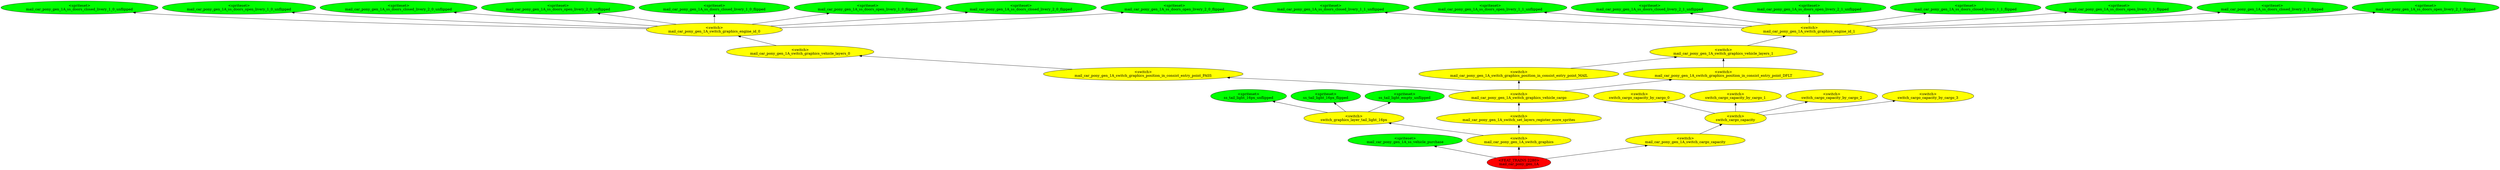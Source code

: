 digraph {
rankdir="BT"
ss_tail_light_16px_unflipped [fillcolor=green style="filled" label="<spriteset>\nss_tail_light_16px_unflipped"]
ss_tail_light_16px_flipped [fillcolor=green style="filled" label="<spriteset>\nss_tail_light_16px_flipped"]
ss_tail_light_empty_unflipped [fillcolor=green style="filled" label="<spriteset>\nss_tail_light_empty_unflipped"]
switch_graphics_layer_tail_light_16px [fillcolor=yellow style="filled" label="<switch>\nswitch_graphics_layer_tail_light_16px"]
switch_cargo_capacity_by_cargo_0 [fillcolor=yellow style="filled" label="<switch>\nswitch_cargo_capacity_by_cargo_0"]
switch_cargo_capacity_by_cargo_1 [fillcolor=yellow style="filled" label="<switch>\nswitch_cargo_capacity_by_cargo_1"]
switch_cargo_capacity_by_cargo_2 [fillcolor=yellow style="filled" label="<switch>\nswitch_cargo_capacity_by_cargo_2"]
switch_cargo_capacity_by_cargo_3 [fillcolor=yellow style="filled" label="<switch>\nswitch_cargo_capacity_by_cargo_3"]
switch_cargo_capacity [fillcolor=yellow style="filled" label="<switch>\nswitch_cargo_capacity"]
mail_car_pony_gen_1A_ss_doors_closed_livery_1_0_unflipped [fillcolor=green style="filled" label="<spriteset>\nmail_car_pony_gen_1A_ss_doors_closed_livery_1_0_unflipped"]
mail_car_pony_gen_1A_ss_doors_open_livery_1_0_unflipped [fillcolor=green style="filled" label="<spriteset>\nmail_car_pony_gen_1A_ss_doors_open_livery_1_0_unflipped"]
mail_car_pony_gen_1A_ss_doors_closed_livery_2_0_unflipped [fillcolor=green style="filled" label="<spriteset>\nmail_car_pony_gen_1A_ss_doors_closed_livery_2_0_unflipped"]
mail_car_pony_gen_1A_ss_doors_open_livery_2_0_unflipped [fillcolor=green style="filled" label="<spriteset>\nmail_car_pony_gen_1A_ss_doors_open_livery_2_0_unflipped"]
mail_car_pony_gen_1A_ss_doors_closed_livery_1_0_flipped [fillcolor=green style="filled" label="<spriteset>\nmail_car_pony_gen_1A_ss_doors_closed_livery_1_0_flipped"]
mail_car_pony_gen_1A_ss_doors_open_livery_1_0_flipped [fillcolor=green style="filled" label="<spriteset>\nmail_car_pony_gen_1A_ss_doors_open_livery_1_0_flipped"]
mail_car_pony_gen_1A_ss_doors_closed_livery_2_0_flipped [fillcolor=green style="filled" label="<spriteset>\nmail_car_pony_gen_1A_ss_doors_closed_livery_2_0_flipped"]
mail_car_pony_gen_1A_ss_doors_open_livery_2_0_flipped [fillcolor=green style="filled" label="<spriteset>\nmail_car_pony_gen_1A_ss_doors_open_livery_2_0_flipped"]
mail_car_pony_gen_1A_switch_graphics_engine_id_0 [fillcolor=yellow style="filled" label="<switch>\nmail_car_pony_gen_1A_switch_graphics_engine_id_0"]
mail_car_pony_gen_1A_switch_graphics_vehicle_layers_0 [fillcolor=yellow style="filled" label="<switch>\nmail_car_pony_gen_1A_switch_graphics_vehicle_layers_0"]
mail_car_pony_gen_1A_ss_doors_closed_livery_1_1_unflipped [fillcolor=green style="filled" label="<spriteset>\nmail_car_pony_gen_1A_ss_doors_closed_livery_1_1_unflipped"]
mail_car_pony_gen_1A_ss_doors_open_livery_1_1_unflipped [fillcolor=green style="filled" label="<spriteset>\nmail_car_pony_gen_1A_ss_doors_open_livery_1_1_unflipped"]
mail_car_pony_gen_1A_ss_doors_closed_livery_2_1_unflipped [fillcolor=green style="filled" label="<spriteset>\nmail_car_pony_gen_1A_ss_doors_closed_livery_2_1_unflipped"]
mail_car_pony_gen_1A_ss_doors_open_livery_2_1_unflipped [fillcolor=green style="filled" label="<spriteset>\nmail_car_pony_gen_1A_ss_doors_open_livery_2_1_unflipped"]
mail_car_pony_gen_1A_ss_doors_closed_livery_1_1_flipped [fillcolor=green style="filled" label="<spriteset>\nmail_car_pony_gen_1A_ss_doors_closed_livery_1_1_flipped"]
mail_car_pony_gen_1A_ss_doors_open_livery_1_1_flipped [fillcolor=green style="filled" label="<spriteset>\nmail_car_pony_gen_1A_ss_doors_open_livery_1_1_flipped"]
mail_car_pony_gen_1A_ss_doors_closed_livery_2_1_flipped [fillcolor=green style="filled" label="<spriteset>\nmail_car_pony_gen_1A_ss_doors_closed_livery_2_1_flipped"]
mail_car_pony_gen_1A_ss_doors_open_livery_2_1_flipped [fillcolor=green style="filled" label="<spriteset>\nmail_car_pony_gen_1A_ss_doors_open_livery_2_1_flipped"]
mail_car_pony_gen_1A_switch_graphics_engine_id_1 [fillcolor=yellow style="filled" label="<switch>\nmail_car_pony_gen_1A_switch_graphics_engine_id_1"]
mail_car_pony_gen_1A_switch_graphics_vehicle_layers_1 [fillcolor=yellow style="filled" label="<switch>\nmail_car_pony_gen_1A_switch_graphics_vehicle_layers_1"]
mail_car_pony_gen_1A_switch_graphics_position_in_consist_entry_point_PASS [fillcolor=yellow style="filled" label="<switch>\nmail_car_pony_gen_1A_switch_graphics_position_in_consist_entry_point_PASS"]
mail_car_pony_gen_1A_switch_graphics_position_in_consist_entry_point_MAIL [fillcolor=yellow style="filled" label="<switch>\nmail_car_pony_gen_1A_switch_graphics_position_in_consist_entry_point_MAIL"]
mail_car_pony_gen_1A_switch_graphics_position_in_consist_entry_point_DFLT [fillcolor=yellow style="filled" label="<switch>\nmail_car_pony_gen_1A_switch_graphics_position_in_consist_entry_point_DFLT"]
mail_car_pony_gen_1A_switch_graphics_vehicle_cargo [fillcolor=yellow style="filled" label="<switch>\nmail_car_pony_gen_1A_switch_graphics_vehicle_cargo"]
mail_car_pony_gen_1A_ss_vehicle_purchase [fillcolor=green style="filled" label="<spriteset>\nmail_car_pony_gen_1A_ss_vehicle_purchase"]
mail_car_pony_gen_1A_switch_set_layers_register_more_sprites [fillcolor=yellow style="filled" label="<switch>\nmail_car_pony_gen_1A_switch_set_layers_register_more_sprites"]
mail_car_pony_gen_1A_switch_graphics [fillcolor=yellow style="filled" label="<switch>\nmail_car_pony_gen_1A_switch_graphics"]
mail_car_pony_gen_1A_switch_cargo_capacity [fillcolor=yellow style="filled" label="<switch>\nmail_car_pony_gen_1A_switch_cargo_capacity"]
mail_car_pony_gen_1A [fillcolor=red style="filled" label="<FEAT_TRAINS 2280>\nmail_car_pony_gen_1A"]
mail_car_pony_gen_1A_switch_graphics_vehicle_layers_1->mail_car_pony_gen_1A_switch_graphics_engine_id_1
mail_car_pony_gen_1A_switch_graphics_engine_id_1->mail_car_pony_gen_1A_ss_doors_closed_livery_2_1_flipped
mail_car_pony_gen_1A_switch_graphics_position_in_consist_entry_point_DFLT->mail_car_pony_gen_1A_switch_graphics_vehicle_layers_1
mail_car_pony_gen_1A_switch_graphics_vehicle_cargo->mail_car_pony_gen_1A_switch_graphics_position_in_consist_entry_point_MAIL
mail_car_pony_gen_1A_switch_cargo_capacity->switch_cargo_capacity
mail_car_pony_gen_1A->mail_car_pony_gen_1A_ss_vehicle_purchase
mail_car_pony_gen_1A_switch_graphics->mail_car_pony_gen_1A_switch_set_layers_register_more_sprites
mail_car_pony_gen_1A_switch_graphics_engine_id_0->mail_car_pony_gen_1A_ss_doors_closed_livery_1_0_flipped
mail_car_pony_gen_1A_switch_graphics_engine_id_0->mail_car_pony_gen_1A_ss_doors_closed_livery_1_0_unflipped
switch_graphics_layer_tail_light_16px->ss_tail_light_16px_flipped
mail_car_pony_gen_1A_switch_set_layers_register_more_sprites->mail_car_pony_gen_1A_switch_graphics_vehicle_cargo
mail_car_pony_gen_1A_switch_graphics_engine_id_1->mail_car_pony_gen_1A_ss_doors_closed_livery_1_1_flipped
mail_car_pony_gen_1A_switch_graphics_vehicle_layers_0->mail_car_pony_gen_1A_switch_graphics_engine_id_0
switch_cargo_capacity->switch_cargo_capacity_by_cargo_1
mail_car_pony_gen_1A_switch_graphics_engine_id_0->mail_car_pony_gen_1A_ss_doors_open_livery_1_0_flipped
mail_car_pony_gen_1A_switch_graphics_engine_id_1->mail_car_pony_gen_1A_ss_doors_closed_livery_2_1_unflipped
mail_car_pony_gen_1A_switch_graphics_engine_id_0->mail_car_pony_gen_1A_ss_doors_open_livery_2_0_flipped
mail_car_pony_gen_1A_switch_graphics_engine_id_1->mail_car_pony_gen_1A_ss_doors_open_livery_2_1_unflipped
switch_graphics_layer_tail_light_16px->ss_tail_light_empty_unflipped
mail_car_pony_gen_1A_switch_graphics_engine_id_0->mail_car_pony_gen_1A_ss_doors_closed_livery_2_0_flipped
mail_car_pony_gen_1A_switch_graphics_vehicle_cargo->mail_car_pony_gen_1A_switch_graphics_position_in_consist_entry_point_DFLT
switch_cargo_capacity->switch_cargo_capacity_by_cargo_3
switch_cargo_capacity->switch_cargo_capacity_by_cargo_0
mail_car_pony_gen_1A_switch_graphics_engine_id_1->mail_car_pony_gen_1A_ss_doors_open_livery_2_1_flipped
mail_car_pony_gen_1A_switch_graphics_engine_id_1->mail_car_pony_gen_1A_ss_doors_closed_livery_1_1_unflipped
mail_car_pony_gen_1A_switch_graphics_engine_id_1->mail_car_pony_gen_1A_ss_doors_open_livery_1_1_flipped
mail_car_pony_gen_1A_switch_graphics_vehicle_cargo->mail_car_pony_gen_1A_switch_graphics_position_in_consist_entry_point_PASS
mail_car_pony_gen_1A_switch_graphics_engine_id_0->mail_car_pony_gen_1A_ss_doors_closed_livery_2_0_unflipped
switch_graphics_layer_tail_light_16px->ss_tail_light_16px_unflipped
mail_car_pony_gen_1A_switch_graphics_engine_id_1->mail_car_pony_gen_1A_ss_doors_open_livery_1_1_unflipped
mail_car_pony_gen_1A->mail_car_pony_gen_1A_switch_graphics
mail_car_pony_gen_1A_switch_graphics_engine_id_0->mail_car_pony_gen_1A_ss_doors_open_livery_1_0_unflipped
mail_car_pony_gen_1A_switch_graphics_position_in_consist_entry_point_MAIL->mail_car_pony_gen_1A_switch_graphics_vehicle_layers_1
mail_car_pony_gen_1A_switch_graphics_position_in_consist_entry_point_PASS->mail_car_pony_gen_1A_switch_graphics_vehicle_layers_0
mail_car_pony_gen_1A_switch_graphics->switch_graphics_layer_tail_light_16px
mail_car_pony_gen_1A->mail_car_pony_gen_1A_switch_cargo_capacity
switch_cargo_capacity->switch_cargo_capacity_by_cargo_2
mail_car_pony_gen_1A_switch_graphics_engine_id_0->mail_car_pony_gen_1A_ss_doors_open_livery_2_0_unflipped
}

